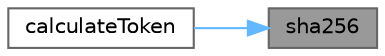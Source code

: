 digraph "sha256"
{
 // INTERACTIVE_SVG=YES
 // LATEX_PDF_SIZE
  bgcolor="transparent";
  edge [fontname=Helvetica,fontsize=10,labelfontname=Helvetica,labelfontsize=10];
  node [fontname=Helvetica,fontsize=10,shape=box,height=0.2,width=0.4];
  rankdir="RL";
  Node1 [id="Node000001",label="sha256",height=0.2,width=0.4,color="gray40", fillcolor="grey60", style="filled", fontcolor="black",tooltip=" "];
  Node1 -> Node2 [id="edge1_Node000001_Node000002",dir="back",color="steelblue1",style="solid",tooltip=" "];
  Node2 [id="Node000002",label="calculateToken",height=0.2,width=0.4,color="grey40", fillcolor="white", style="filled",URL="$d9/d01/a00227_ac035765c896dc14b3056b2fa93f1a85d.html#ac035765c896dc14b3056b2fa93f1a85d",tooltip=" "];
}

